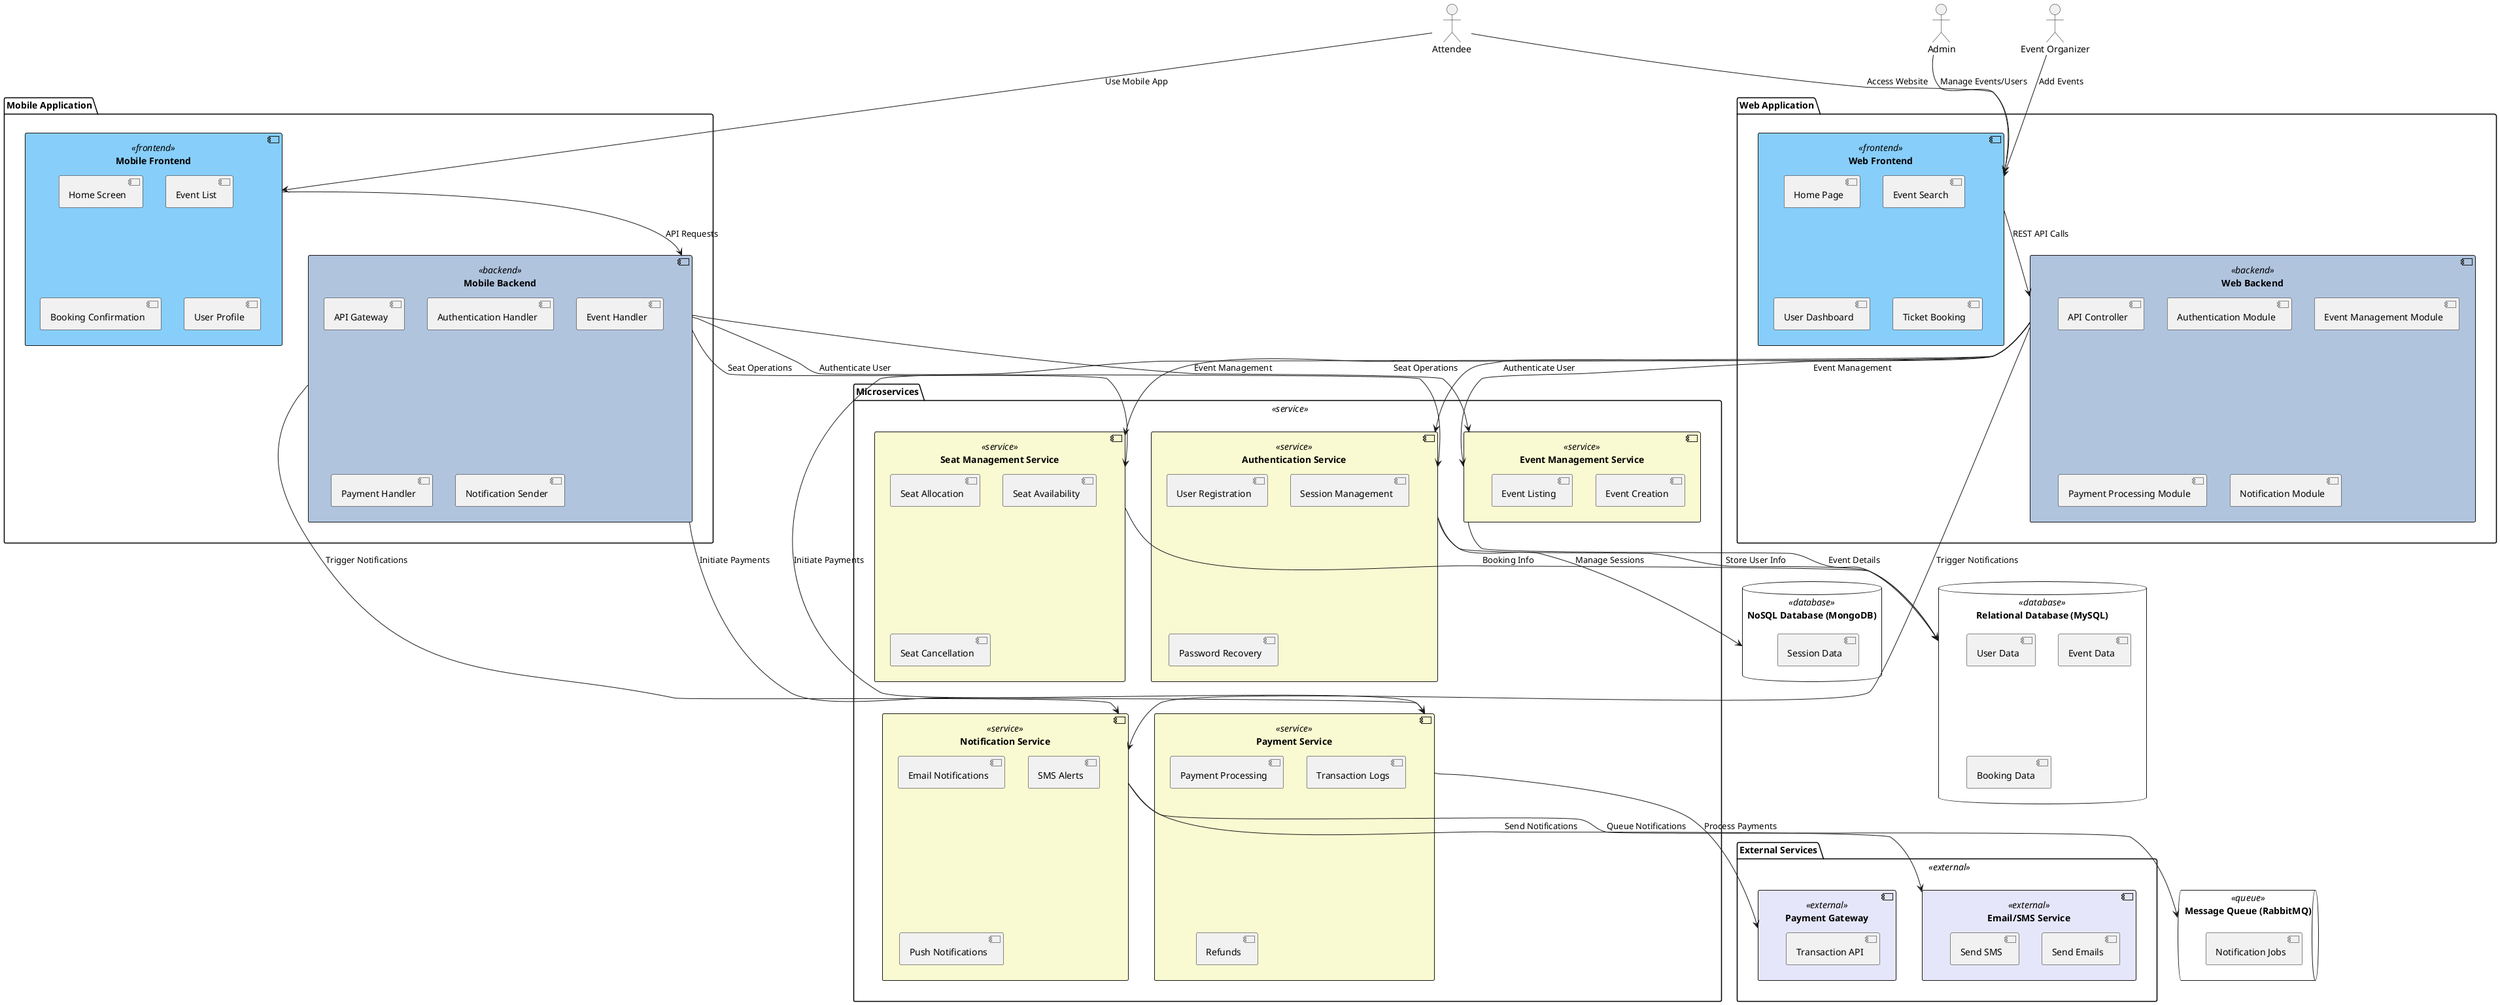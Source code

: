 @startuml

skinparam component {
    BackgroundColor<<frontend>> LightSkyBlue
    BackgroundColor<<backend>> LightSteelBlue
    BackgroundColor<<service>> LightGoldenrodYellow
    BackgroundColor<<database>> LightGreen
    BackgroundColor<<external>> Lavender
    BackgroundColor<<queue>> Moccasin
}

' External Users
actor "Attendee" as User
actor "Admin" as Admin
actor "Event Organizer" as Organizer

' Web Application Components
package "Web Application" {
    component "Web Frontend" as WebFrontend <<frontend>> {
        [Home Page]
        [Event Search]
        [User Dashboard]
        [Ticket Booking]
    }
    component "Web Backend" as WebBackend <<backend>> {
        [API Controller]
        [Authentication Module]
        [Event Management Module]
        [Payment Processing Module]
        [Notification Module]
    }
}

' Mobile Application Components
package "Mobile Application" {
    component "Mobile Frontend" as MobileFrontend <<frontend>> {
        [Home Screen]
        [Event List]
        [Booking Confirmation]
        [User Profile]
    }
    component "Mobile Backend" as MobileBackend <<backend>> {
        [API Gateway]
        [Authentication Handler]
        [Event Handler]
        [Payment Handler]
        [Notification Sender]
    }
}

' Microservices
package "Microservices" <<service>> {
    component "Authentication Service" as AuthService <<service>> {
        [User Registration]
        [Session Management]
        [Password Recovery]
    }
    component "Event Management Service" as EventService <<service>> {
        [Event Creation]
        [Event Listing]
        [Event Search]
    }
    component "Seat Management Service" as SeatService <<service>> {
        [Seat Allocation]
        [Seat Availability]
        [Seat Cancellation]
    }
    component "Payment Service" as PaymentService <<service>> {
        [Payment Processing]
        [Transaction Logs]
        [Refunds]
    }
    component "Notification Service" as NotificationService <<service>> {
        [Email Notifications]
        [SMS Alerts]
        [Push Notifications]
    }
}

' Databases
database "Relational Database (MySQL)" as RelationalDB <<database>> {
    [User Data]
    [Event Data]
    [Booking Data]
}
database "NoSQL Database (MongoDB)" as NoSQLDB <<database>> {
    [Session Data]
}
queue "Message Queue (RabbitMQ)" as MessageQueue <<queue>> {
    [Notification Jobs]
}

' External Systems
package "External Services" <<external>> {
    component "Payment Gateway" as PaymentGateway <<external>> {
        [Transaction API]
    }
    component "Email/SMS Service" as EmailService <<external>> {
        [Send Emails]
        [Send SMS]
    }
}

' Relationships between components
User --> WebFrontend : "Access Website"
User --> MobileFrontend : "Use Mobile App"
Admin --> WebFrontend : "Manage Events/Users"
Organizer --> WebFrontend : "Add Events"

WebFrontend --> WebBackend : "REST API Calls"
MobileFrontend --> MobileBackend : "API Requests"

WebBackend --> AuthService : "Authenticate User"
MobileBackend --> AuthService : "Authenticate User"

WebBackend --> EventService : "Event Management"
MobileBackend --> EventService : "Event Management"

WebBackend --> SeatService : "Seat Operations"
MobileBackend --> SeatService : "Seat Operations"

WebBackend --> PaymentService : "Initiate Payments"
MobileBackend --> PaymentService : "Initiate Payments"

WebBackend --> NotificationService : "Trigger Notifications"
MobileBackend --> NotificationService : "Trigger Notifications"

PaymentService --> PaymentGateway : "Process Payments"
NotificationService --> EmailService : "Send Notifications"

AuthService --> RelationalDB : "Store User Info"
EventService --> RelationalDB : "Event Details"
SeatService --> RelationalDB : "Booking Info"
AuthService --> NoSQLDB : "Manage Sessions"
NotificationService --> MessageQueue : "Queue Notifications"

@enduml
